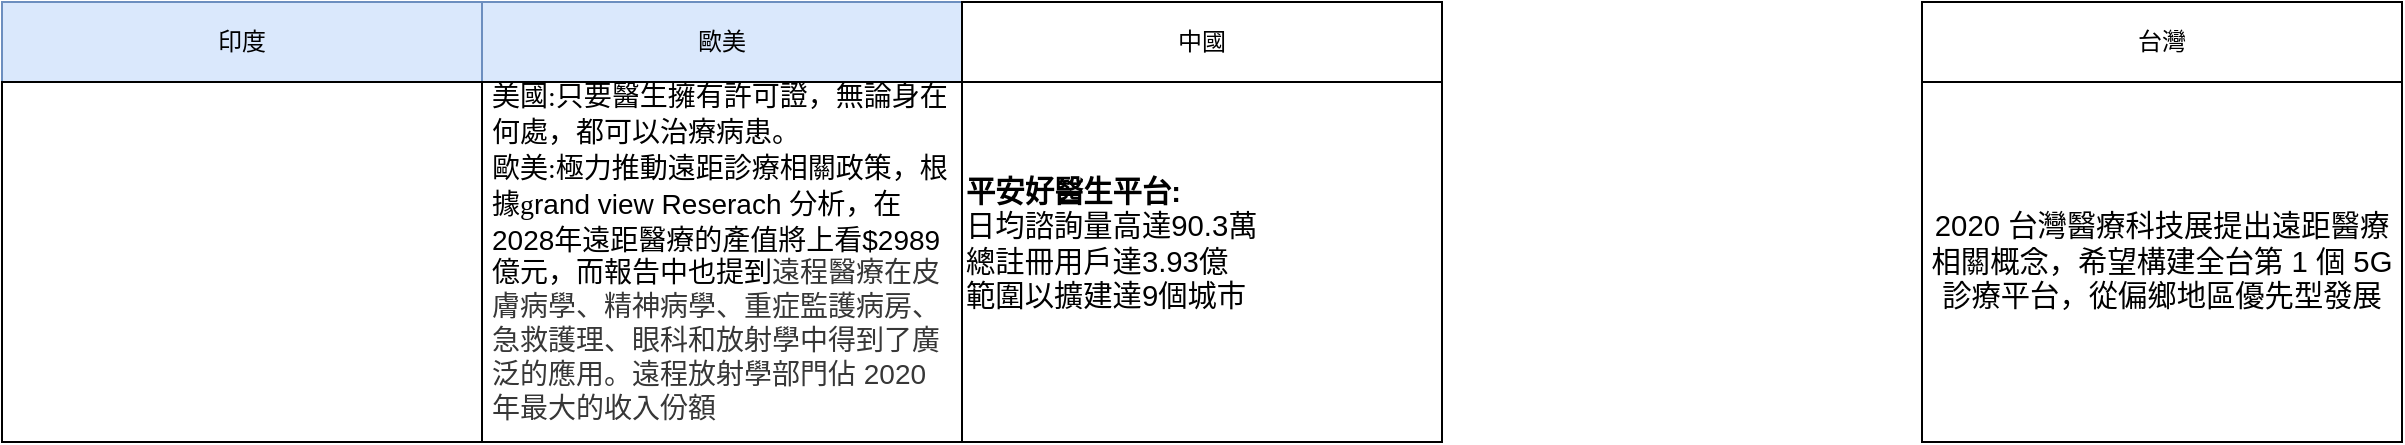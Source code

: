 <mxfile version="14.7.6" type="github">
  <diagram id="OjwaGTFLLQXe0kFm5-Ge" name="Page-1">
    <mxGraphModel dx="865" dy="467" grid="1" gridSize="10" guides="1" tooltips="1" connect="1" arrows="1" fold="1" page="1" pageScale="1" pageWidth="827" pageHeight="1169" math="0" shadow="0">
      <root>
        <mxCell id="0" />
        <mxCell id="1" parent="0" />
        <mxCell id="Lw55s7ZDX7yQ0Y-XzltO-1" value="印度" style="rounded=0;whiteSpace=wrap;html=1;fillColor=#dae8fc;strokeColor=#6c8ebf;" vertex="1" parent="1">
          <mxGeometry x="60" y="230" width="240" height="40" as="geometry" />
        </mxCell>
        <mxCell id="Lw55s7ZDX7yQ0Y-XzltO-2" value="歐美" style="rounded=0;whiteSpace=wrap;html=1;fillColor=#dae8fc;strokeColor=#6c8ebf;" vertex="1" parent="1">
          <mxGeometry x="300" y="230" width="240" height="40" as="geometry" />
        </mxCell>
        <mxCell id="Lw55s7ZDX7yQ0Y-XzltO-3" value="台灣" style="rounded=0;whiteSpace=wrap;html=1;" vertex="1" parent="1">
          <mxGeometry x="1020" y="230" width="240" height="40" as="geometry" />
        </mxCell>
        <mxCell id="Lw55s7ZDX7yQ0Y-XzltO-4" value="中國" style="rounded=0;whiteSpace=wrap;html=1;" vertex="1" parent="1">
          <mxGeometry x="540" y="230" width="240" height="40" as="geometry" />
        </mxCell>
        <mxCell id="Lw55s7ZDX7yQ0Y-XzltO-5" value="" style="rounded=0;whiteSpace=wrap;html=1;align=left;" vertex="1" parent="1">
          <mxGeometry x="60" y="270" width="240" height="180" as="geometry" />
        </mxCell>
        <mxCell id="Lw55s7ZDX7yQ0Y-XzltO-6" value="" style="rounded=0;whiteSpace=wrap;html=1;" vertex="1" parent="1">
          <mxGeometry x="300" y="270" width="240" height="180" as="geometry" />
        </mxCell>
        <mxCell id="Lw55s7ZDX7yQ0Y-XzltO-7" value="&lt;div style=&quot;font-size: 14.667px&quot;&gt;&lt;span id=&quot;docs-internal-guid-65883637-7fff-7f54-b843-f8051454c2ea&quot;&gt;&lt;span style=&quot;font-size: 11pt ; font-family: &amp;#34;arial&amp;#34; ; background-color: rgb(255 , 255 , 255) ; vertical-align: baseline&quot;&gt;2020 台灣醫療科技展提出遠距醫療相關概念，希望構建&lt;/span&gt;&lt;span style=&quot;font-size: 11pt ; font-family: &amp;#34;arial&amp;#34; ; background-color: transparent ; vertical-align: baseline&quot;&gt;全台第 1 個 5G 診療平台，從偏鄉地區優先型發展&lt;/span&gt;&lt;/span&gt;&lt;br&gt;&lt;/div&gt;" style="rounded=0;whiteSpace=wrap;html=1;" vertex="1" parent="1">
          <mxGeometry x="1020" y="270" width="240" height="180" as="geometry" />
        </mxCell>
        <mxCell id="Lw55s7ZDX7yQ0Y-XzltO-10" value="&lt;b style=&quot;font-family: &amp;#34;arial&amp;#34; ; font-size: 14.667px ; text-align: center&quot;&gt;平安好醫生平台:&lt;br&gt;&lt;/b&gt;&lt;span style=&quot;font-family: &amp;#34;arial&amp;#34; ; font-size: 14.667px ; text-align: center&quot;&gt;日均諮詢量高達90.3萬&lt;br&gt;&lt;/span&gt;&lt;span style=&quot;background-color: transparent ; font-family: &amp;#34;arial&amp;#34; ; font-size: 11pt ; text-align: center&quot;&gt;總註冊用戶達3.93億&lt;br&gt;&lt;/span&gt;&lt;span style=&quot;font-family: &amp;#34;arial&amp;#34; ; font-size: 14.667px&quot;&gt;範圍以擴建達9個城市&lt;/span&gt;&lt;span style=&quot;font-family: &amp;#34;arial&amp;#34; ; font-size: 14.667px ; text-align: center&quot;&gt;&lt;br&gt;&lt;/span&gt;&lt;div&gt;&lt;span style=&quot;font-size: 11pt ; font-family: &amp;#34;arial&amp;#34; ; background-color: transparent ; vertical-align: baseline&quot;&gt;&lt;br&gt;&lt;/span&gt;&lt;/div&gt;" style="rounded=0;whiteSpace=wrap;html=1;align=left;" vertex="1" parent="1">
          <mxGeometry x="540" y="270" width="240" height="180" as="geometry" />
        </mxCell>
        <mxCell id="Lw55s7ZDX7yQ0Y-XzltO-11" value="&lt;h1&gt;&lt;br&gt;&lt;/h1&gt;" style="text;html=1;spacing=5;spacingTop=-20;whiteSpace=wrap;overflow=hidden;rounded=0;fontFamily=Helvetica;" vertex="1" parent="1">
          <mxGeometry x="60" y="260" width="240" height="190" as="geometry" />
        </mxCell>
        <mxCell id="Lw55s7ZDX7yQ0Y-XzltO-12" value="&lt;h1 style=&quot;font-size: 14px&quot;&gt;&lt;span style=&quot;font-weight: 400 ; text-align: center ; font-family: &amp;#34;microsoft jhenghei&amp;#34; ; vertical-align: baseline&quot;&gt;美國:只要醫生擁有許可證，無論身在何處，都可以治療病患。&lt;br&gt;歐美:極力推動遠距診療相關政策，根據g&lt;/span&gt;&lt;span style=&quot;font-weight: 400 ; text-align: center ; font-family: &amp;#34;arial&amp;#34; ; vertical-align: baseline&quot;&gt;rand view Reserach 分析，在2028年遠距醫療的產值將上看$2989億元，而報告中也提到&lt;/span&gt;&lt;span style=&quot;font-weight: 400 ; text-align: center ; font-family: &amp;#34;arial&amp;#34; ; color: rgb(55 , 55 , 55) ; vertical-align: baseline&quot;&gt;遠程醫療在皮膚病學、精神病學、重症監護病房、急救護理、眼科和放射學中得到了廣泛的應用。遠程放射學部門佔 2020 年最大的收入份額&lt;/span&gt;&lt;br&gt;&lt;/h1&gt;" style="text;html=1;spacing=5;spacingTop=-20;whiteSpace=wrap;overflow=hidden;rounded=0;" vertex="1" parent="1">
          <mxGeometry x="300" y="270" width="240" height="180" as="geometry" />
        </mxCell>
      </root>
    </mxGraphModel>
  </diagram>
</mxfile>
